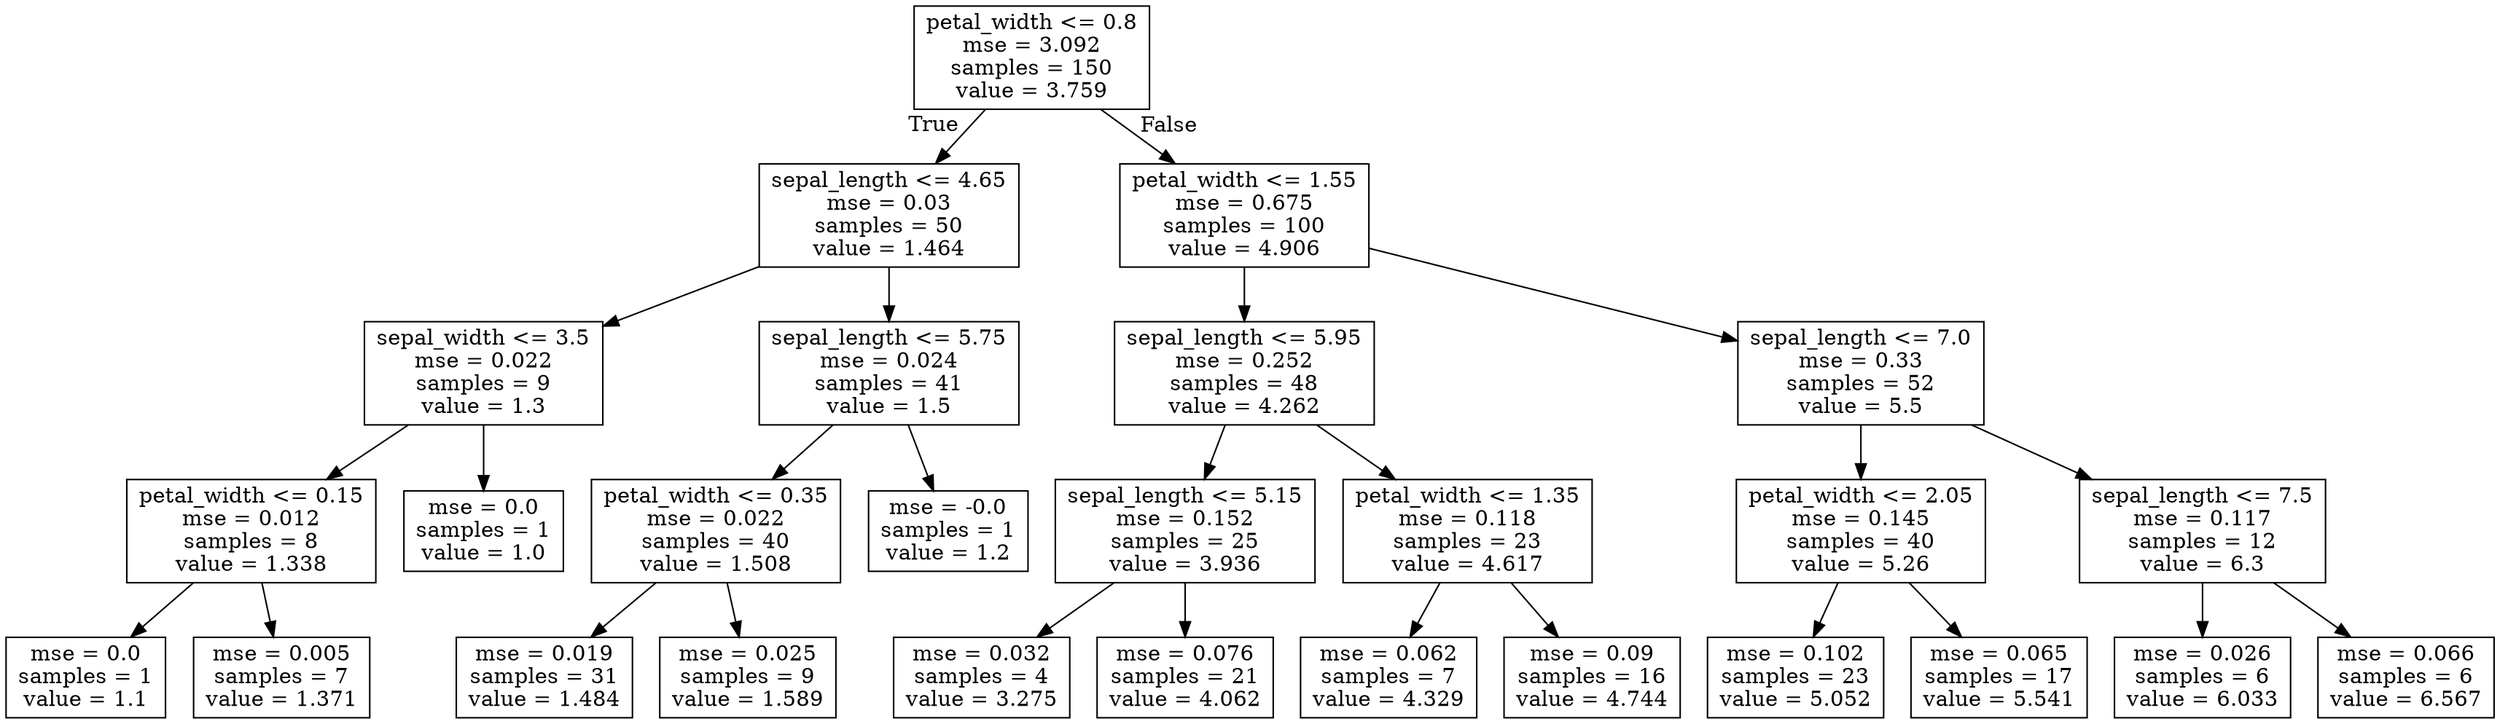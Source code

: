 digraph Tree {
node [shape=box] ;
0 [label="petal_width <= 0.8\nmse = 3.092\nsamples = 150\nvalue = 3.759"] ;
1 [label="sepal_length <= 4.65\nmse = 0.03\nsamples = 50\nvalue = 1.464"] ;
0 -> 1 [labeldistance=2.5, labelangle=45, headlabel="True"] ;
2 [label="sepal_width <= 3.5\nmse = 0.022\nsamples = 9\nvalue = 1.3"] ;
1 -> 2 ;
3 [label="petal_width <= 0.15\nmse = 0.012\nsamples = 8\nvalue = 1.338"] ;
2 -> 3 ;
4 [label="mse = 0.0\nsamples = 1\nvalue = 1.1"] ;
3 -> 4 ;
5 [label="mse = 0.005\nsamples = 7\nvalue = 1.371"] ;
3 -> 5 ;
6 [label="mse = 0.0\nsamples = 1\nvalue = 1.0"] ;
2 -> 6 ;
7 [label="sepal_length <= 5.75\nmse = 0.024\nsamples = 41\nvalue = 1.5"] ;
1 -> 7 ;
8 [label="petal_width <= 0.35\nmse = 0.022\nsamples = 40\nvalue = 1.508"] ;
7 -> 8 ;
9 [label="mse = 0.019\nsamples = 31\nvalue = 1.484"] ;
8 -> 9 ;
10 [label="mse = 0.025\nsamples = 9\nvalue = 1.589"] ;
8 -> 10 ;
11 [label="mse = -0.0\nsamples = 1\nvalue = 1.2"] ;
7 -> 11 ;
12 [label="petal_width <= 1.55\nmse = 0.675\nsamples = 100\nvalue = 4.906"] ;
0 -> 12 [labeldistance=2.5, labelangle=-45, headlabel="False"] ;
13 [label="sepal_length <= 5.95\nmse = 0.252\nsamples = 48\nvalue = 4.262"] ;
12 -> 13 ;
14 [label="sepal_length <= 5.15\nmse = 0.152\nsamples = 25\nvalue = 3.936"] ;
13 -> 14 ;
15 [label="mse = 0.032\nsamples = 4\nvalue = 3.275"] ;
14 -> 15 ;
16 [label="mse = 0.076\nsamples = 21\nvalue = 4.062"] ;
14 -> 16 ;
17 [label="petal_width <= 1.35\nmse = 0.118\nsamples = 23\nvalue = 4.617"] ;
13 -> 17 ;
18 [label="mse = 0.062\nsamples = 7\nvalue = 4.329"] ;
17 -> 18 ;
19 [label="mse = 0.09\nsamples = 16\nvalue = 4.744"] ;
17 -> 19 ;
20 [label="sepal_length <= 7.0\nmse = 0.33\nsamples = 52\nvalue = 5.5"] ;
12 -> 20 ;
21 [label="petal_width <= 2.05\nmse = 0.145\nsamples = 40\nvalue = 5.26"] ;
20 -> 21 ;
22 [label="mse = 0.102\nsamples = 23\nvalue = 5.052"] ;
21 -> 22 ;
23 [label="mse = 0.065\nsamples = 17\nvalue = 5.541"] ;
21 -> 23 ;
24 [label="sepal_length <= 7.5\nmse = 0.117\nsamples = 12\nvalue = 6.3"] ;
20 -> 24 ;
25 [label="mse = 0.026\nsamples = 6\nvalue = 6.033"] ;
24 -> 25 ;
26 [label="mse = 0.066\nsamples = 6\nvalue = 6.567"] ;
24 -> 26 ;
}